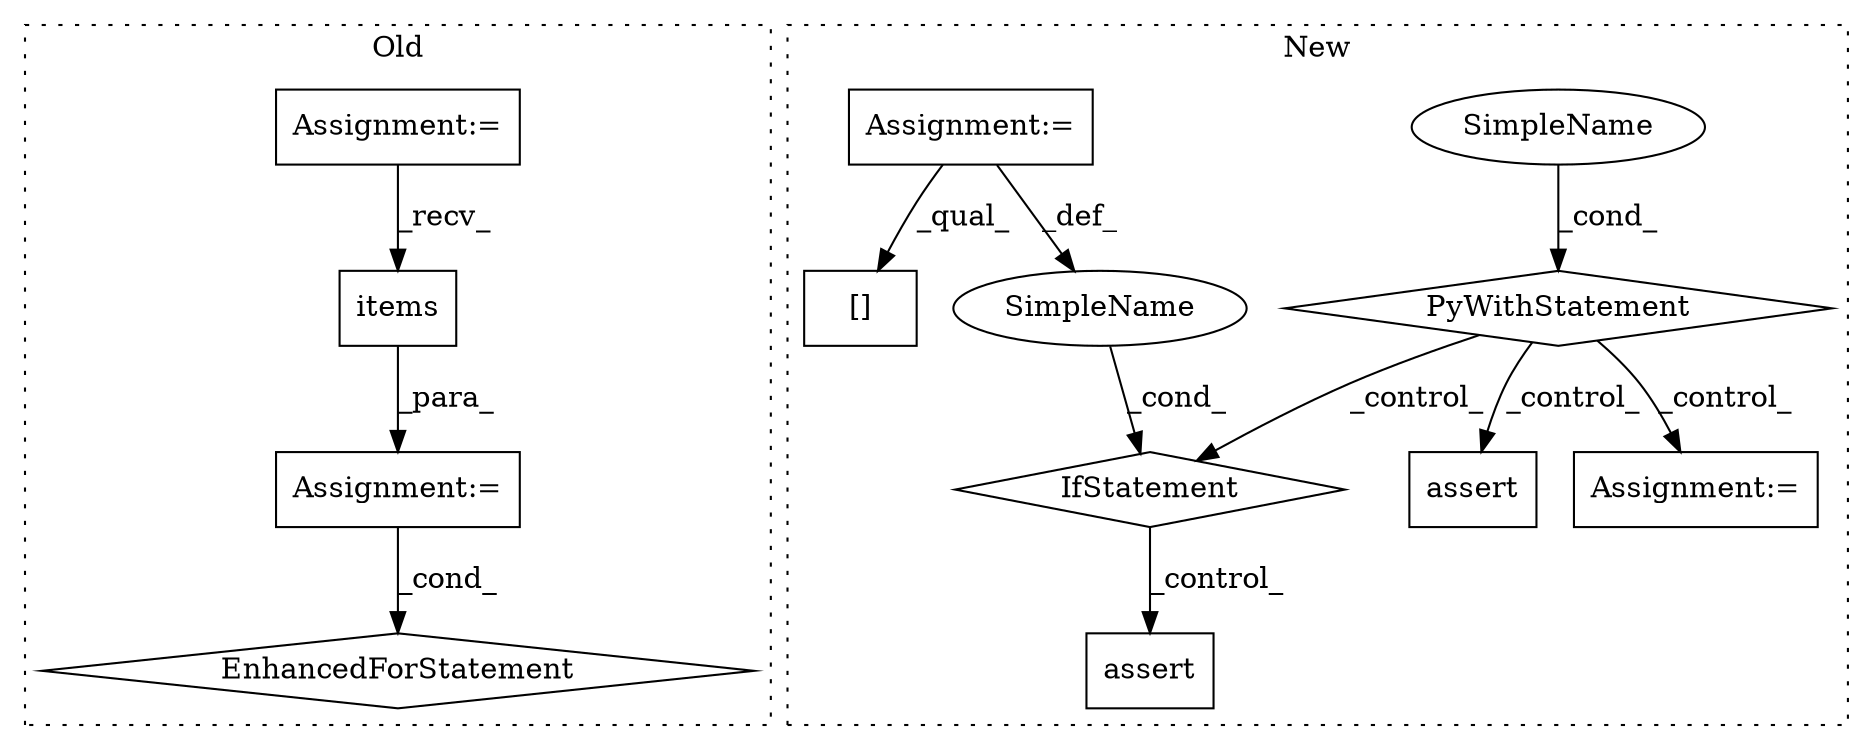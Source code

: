 digraph G {
subgraph cluster0 {
1 [label="items" a="32" s="20395" l="7" shape="box"];
3 [label="Assignment:=" a="7" s="20245,20402" l="68,2" shape="box"];
4 [label="EnhancedForStatement" a="70" s="20245,20402" l="68,2" shape="diamond"];
7 [label="Assignment:=" a="7" s="19688" l="13" shape="box"];
label = "Old";
style="dotted";
}
subgraph cluster1 {
2 [label="PyWithStatement" a="104" s="38517,38556" l="10,2" shape="diamond"];
5 [label="Assignment:=" a="7" s="38665" l="2" shape="box"];
6 [label="SimpleName" a="42" s="" l="" shape="ellipse"];
8 [label="IfStatement" a="25" s="39449,39488" l="4,2" shape="diamond"];
9 [label="assert" a="6" s="39101" l="7" shape="box"];
10 [label="SimpleName" a="42" s="" l="" shape="ellipse"];
11 [label="assert" a="6" s="39502" l="7" shape="box"];
12 [label="Assignment:=" a="7" s="38353" l="18" shape="box"];
13 [label="[]" a="2" s="38925,38960" l="19,1" shape="box"];
label = "New";
style="dotted";
}
1 -> 3 [label="_para_"];
2 -> 9 [label="_control_"];
2 -> 5 [label="_control_"];
2 -> 8 [label="_control_"];
3 -> 4 [label="_cond_"];
6 -> 2 [label="_cond_"];
7 -> 1 [label="_recv_"];
8 -> 11 [label="_control_"];
10 -> 8 [label="_cond_"];
12 -> 10 [label="_def_"];
12 -> 13 [label="_qual_"];
}